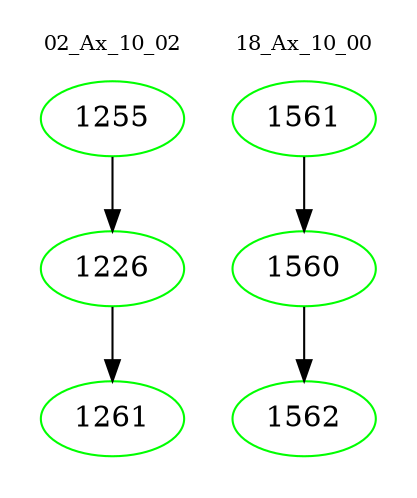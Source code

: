 digraph{
subgraph cluster_0 {
color = white
label = "02_Ax_10_02";
fontsize=10;
T0_1255 [label="1255", color="green"]
T0_1255 -> T0_1226 [color="black"]
T0_1226 [label="1226", color="green"]
T0_1226 -> T0_1261 [color="black"]
T0_1261 [label="1261", color="green"]
}
subgraph cluster_1 {
color = white
label = "18_Ax_10_00";
fontsize=10;
T1_1561 [label="1561", color="green"]
T1_1561 -> T1_1560 [color="black"]
T1_1560 [label="1560", color="green"]
T1_1560 -> T1_1562 [color="black"]
T1_1562 [label="1562", color="green"]
}
}
